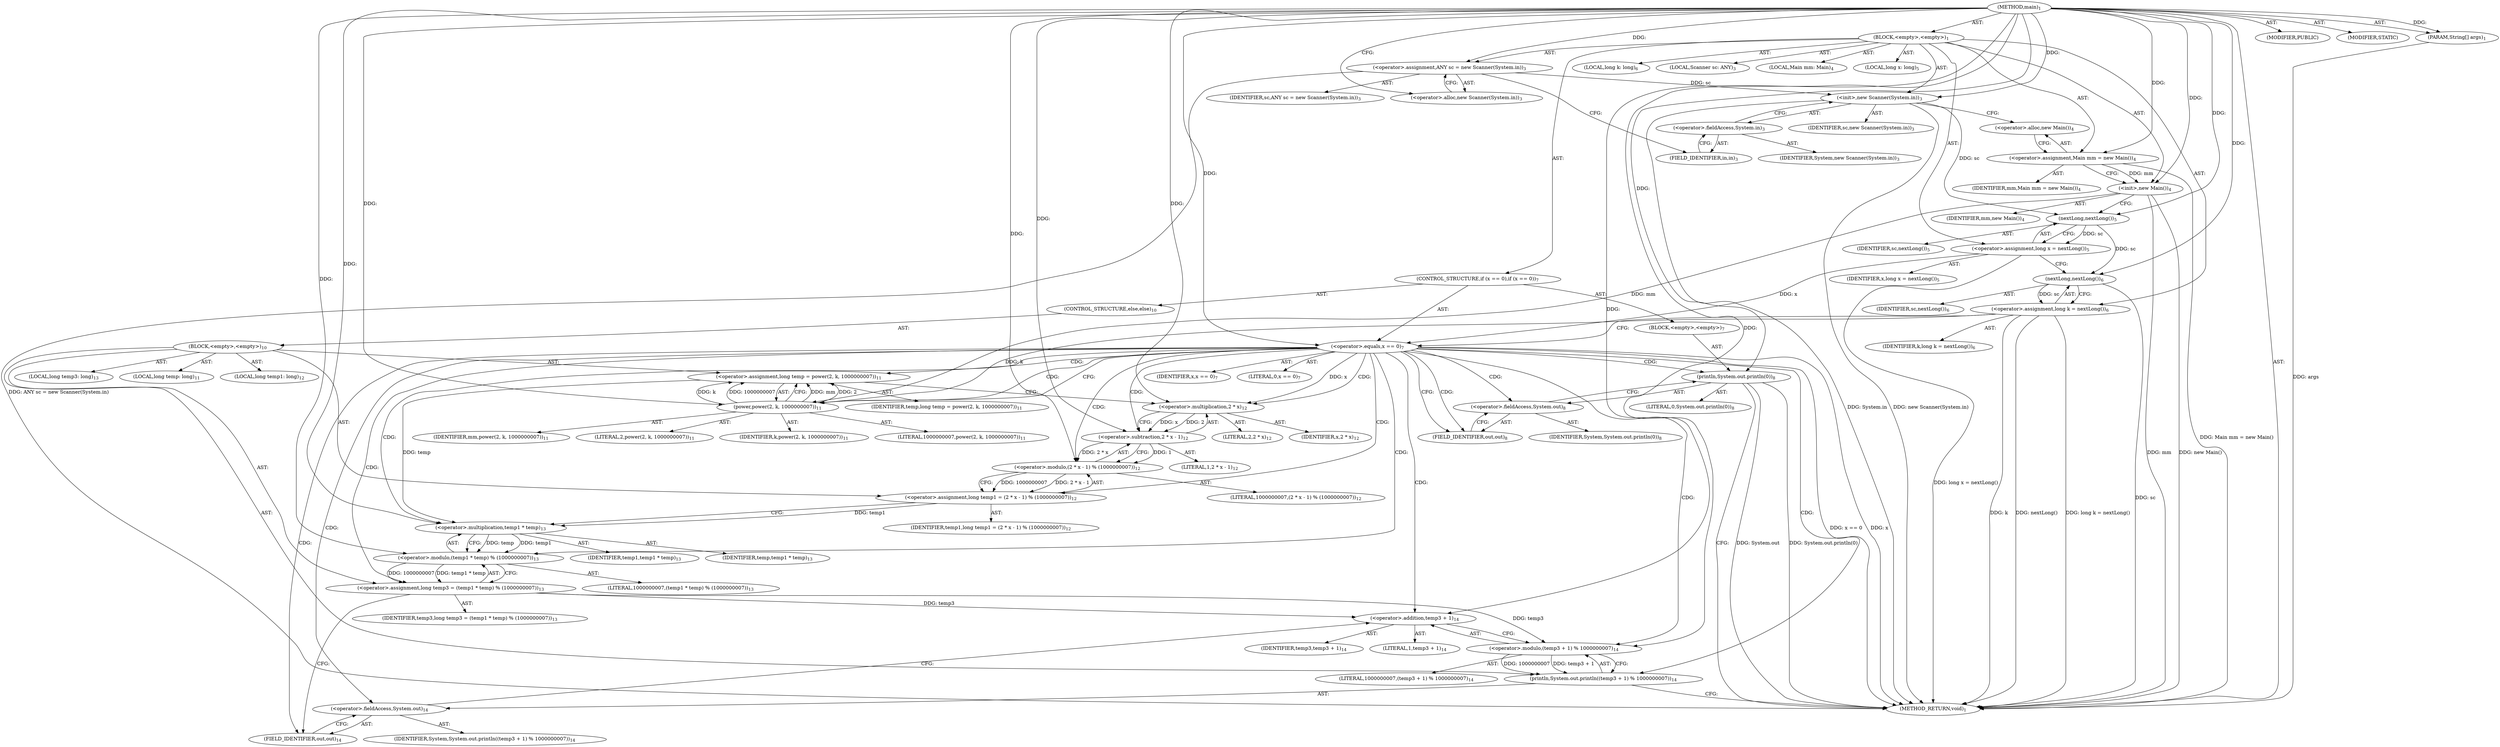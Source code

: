 digraph "main" {  
"21" [label = <(METHOD,main)<SUB>1</SUB>> ]
"22" [label = <(PARAM,String[] args)<SUB>1</SUB>> ]
"23" [label = <(BLOCK,&lt;empty&gt;,&lt;empty&gt;)<SUB>1</SUB>> ]
"4" [label = <(LOCAL,Scanner sc: ANY)<SUB>3</SUB>> ]
"24" [label = <(&lt;operator&gt;.assignment,ANY sc = new Scanner(System.in))<SUB>3</SUB>> ]
"25" [label = <(IDENTIFIER,sc,ANY sc = new Scanner(System.in))<SUB>3</SUB>> ]
"26" [label = <(&lt;operator&gt;.alloc,new Scanner(System.in))<SUB>3</SUB>> ]
"27" [label = <(&lt;init&gt;,new Scanner(System.in))<SUB>3</SUB>> ]
"3" [label = <(IDENTIFIER,sc,new Scanner(System.in))<SUB>3</SUB>> ]
"28" [label = <(&lt;operator&gt;.fieldAccess,System.in)<SUB>3</SUB>> ]
"29" [label = <(IDENTIFIER,System,new Scanner(System.in))<SUB>3</SUB>> ]
"30" [label = <(FIELD_IDENTIFIER,in,in)<SUB>3</SUB>> ]
"6" [label = <(LOCAL,Main mm: Main)<SUB>4</SUB>> ]
"31" [label = <(&lt;operator&gt;.assignment,Main mm = new Main())<SUB>4</SUB>> ]
"32" [label = <(IDENTIFIER,mm,Main mm = new Main())<SUB>4</SUB>> ]
"33" [label = <(&lt;operator&gt;.alloc,new Main())<SUB>4</SUB>> ]
"34" [label = <(&lt;init&gt;,new Main())<SUB>4</SUB>> ]
"5" [label = <(IDENTIFIER,mm,new Main())<SUB>4</SUB>> ]
"35" [label = <(LOCAL,long x: long)<SUB>5</SUB>> ]
"36" [label = <(&lt;operator&gt;.assignment,long x = nextLong())<SUB>5</SUB>> ]
"37" [label = <(IDENTIFIER,x,long x = nextLong())<SUB>5</SUB>> ]
"38" [label = <(nextLong,nextLong())<SUB>5</SUB>> ]
"39" [label = <(IDENTIFIER,sc,nextLong())<SUB>5</SUB>> ]
"40" [label = <(LOCAL,long k: long)<SUB>6</SUB>> ]
"41" [label = <(&lt;operator&gt;.assignment,long k = nextLong())<SUB>6</SUB>> ]
"42" [label = <(IDENTIFIER,k,long k = nextLong())<SUB>6</SUB>> ]
"43" [label = <(nextLong,nextLong())<SUB>6</SUB>> ]
"44" [label = <(IDENTIFIER,sc,nextLong())<SUB>6</SUB>> ]
"45" [label = <(CONTROL_STRUCTURE,if (x == 0),if (x == 0))<SUB>7</SUB>> ]
"46" [label = <(&lt;operator&gt;.equals,x == 0)<SUB>7</SUB>> ]
"47" [label = <(IDENTIFIER,x,x == 0)<SUB>7</SUB>> ]
"48" [label = <(LITERAL,0,x == 0)<SUB>7</SUB>> ]
"49" [label = <(BLOCK,&lt;empty&gt;,&lt;empty&gt;)<SUB>7</SUB>> ]
"50" [label = <(println,System.out.println(0))<SUB>8</SUB>> ]
"51" [label = <(&lt;operator&gt;.fieldAccess,System.out)<SUB>8</SUB>> ]
"52" [label = <(IDENTIFIER,System,System.out.println(0))<SUB>8</SUB>> ]
"53" [label = <(FIELD_IDENTIFIER,out,out)<SUB>8</SUB>> ]
"54" [label = <(LITERAL,0,System.out.println(0))<SUB>8</SUB>> ]
"55" [label = <(CONTROL_STRUCTURE,else,else)<SUB>10</SUB>> ]
"56" [label = <(BLOCK,&lt;empty&gt;,&lt;empty&gt;)<SUB>10</SUB>> ]
"57" [label = <(LOCAL,long temp: long)<SUB>11</SUB>> ]
"58" [label = <(&lt;operator&gt;.assignment,long temp = power(2, k, 1000000007))<SUB>11</SUB>> ]
"59" [label = <(IDENTIFIER,temp,long temp = power(2, k, 1000000007))<SUB>11</SUB>> ]
"60" [label = <(power,power(2, k, 1000000007))<SUB>11</SUB>> ]
"61" [label = <(IDENTIFIER,mm,power(2, k, 1000000007))<SUB>11</SUB>> ]
"62" [label = <(LITERAL,2,power(2, k, 1000000007))<SUB>11</SUB>> ]
"63" [label = <(IDENTIFIER,k,power(2, k, 1000000007))<SUB>11</SUB>> ]
"64" [label = <(LITERAL,1000000007,power(2, k, 1000000007))<SUB>11</SUB>> ]
"65" [label = <(LOCAL,long temp1: long)<SUB>12</SUB>> ]
"66" [label = <(&lt;operator&gt;.assignment,long temp1 = (2 * x - 1) % (1000000007))<SUB>12</SUB>> ]
"67" [label = <(IDENTIFIER,temp1,long temp1 = (2 * x - 1) % (1000000007))<SUB>12</SUB>> ]
"68" [label = <(&lt;operator&gt;.modulo,(2 * x - 1) % (1000000007))<SUB>12</SUB>> ]
"69" [label = <(&lt;operator&gt;.subtraction,2 * x - 1)<SUB>12</SUB>> ]
"70" [label = <(&lt;operator&gt;.multiplication,2 * x)<SUB>12</SUB>> ]
"71" [label = <(LITERAL,2,2 * x)<SUB>12</SUB>> ]
"72" [label = <(IDENTIFIER,x,2 * x)<SUB>12</SUB>> ]
"73" [label = <(LITERAL,1,2 * x - 1)<SUB>12</SUB>> ]
"74" [label = <(LITERAL,1000000007,(2 * x - 1) % (1000000007))<SUB>12</SUB>> ]
"75" [label = <(LOCAL,long temp3: long)<SUB>13</SUB>> ]
"76" [label = <(&lt;operator&gt;.assignment,long temp3 = (temp1 * temp) % (1000000007))<SUB>13</SUB>> ]
"77" [label = <(IDENTIFIER,temp3,long temp3 = (temp1 * temp) % (1000000007))<SUB>13</SUB>> ]
"78" [label = <(&lt;operator&gt;.modulo,(temp1 * temp) % (1000000007))<SUB>13</SUB>> ]
"79" [label = <(&lt;operator&gt;.multiplication,temp1 * temp)<SUB>13</SUB>> ]
"80" [label = <(IDENTIFIER,temp1,temp1 * temp)<SUB>13</SUB>> ]
"81" [label = <(IDENTIFIER,temp,temp1 * temp)<SUB>13</SUB>> ]
"82" [label = <(LITERAL,1000000007,(temp1 * temp) % (1000000007))<SUB>13</SUB>> ]
"83" [label = <(println,System.out.println((temp3 + 1) % 1000000007))<SUB>14</SUB>> ]
"84" [label = <(&lt;operator&gt;.fieldAccess,System.out)<SUB>14</SUB>> ]
"85" [label = <(IDENTIFIER,System,System.out.println((temp3 + 1) % 1000000007))<SUB>14</SUB>> ]
"86" [label = <(FIELD_IDENTIFIER,out,out)<SUB>14</SUB>> ]
"87" [label = <(&lt;operator&gt;.modulo,(temp3 + 1) % 1000000007)<SUB>14</SUB>> ]
"88" [label = <(&lt;operator&gt;.addition,temp3 + 1)<SUB>14</SUB>> ]
"89" [label = <(IDENTIFIER,temp3,temp3 + 1)<SUB>14</SUB>> ]
"90" [label = <(LITERAL,1,temp3 + 1)<SUB>14</SUB>> ]
"91" [label = <(LITERAL,1000000007,(temp3 + 1) % 1000000007)<SUB>14</SUB>> ]
"92" [label = <(MODIFIER,PUBLIC)> ]
"93" [label = <(MODIFIER,STATIC)> ]
"94" [label = <(METHOD_RETURN,void)<SUB>1</SUB>> ]
  "21" -> "22"  [ label = "AST: "] 
  "21" -> "23"  [ label = "AST: "] 
  "21" -> "92"  [ label = "AST: "] 
  "21" -> "93"  [ label = "AST: "] 
  "21" -> "94"  [ label = "AST: "] 
  "23" -> "4"  [ label = "AST: "] 
  "23" -> "24"  [ label = "AST: "] 
  "23" -> "27"  [ label = "AST: "] 
  "23" -> "6"  [ label = "AST: "] 
  "23" -> "31"  [ label = "AST: "] 
  "23" -> "34"  [ label = "AST: "] 
  "23" -> "35"  [ label = "AST: "] 
  "23" -> "36"  [ label = "AST: "] 
  "23" -> "40"  [ label = "AST: "] 
  "23" -> "41"  [ label = "AST: "] 
  "23" -> "45"  [ label = "AST: "] 
  "24" -> "25"  [ label = "AST: "] 
  "24" -> "26"  [ label = "AST: "] 
  "27" -> "3"  [ label = "AST: "] 
  "27" -> "28"  [ label = "AST: "] 
  "28" -> "29"  [ label = "AST: "] 
  "28" -> "30"  [ label = "AST: "] 
  "31" -> "32"  [ label = "AST: "] 
  "31" -> "33"  [ label = "AST: "] 
  "34" -> "5"  [ label = "AST: "] 
  "36" -> "37"  [ label = "AST: "] 
  "36" -> "38"  [ label = "AST: "] 
  "38" -> "39"  [ label = "AST: "] 
  "41" -> "42"  [ label = "AST: "] 
  "41" -> "43"  [ label = "AST: "] 
  "43" -> "44"  [ label = "AST: "] 
  "45" -> "46"  [ label = "AST: "] 
  "45" -> "49"  [ label = "AST: "] 
  "45" -> "55"  [ label = "AST: "] 
  "46" -> "47"  [ label = "AST: "] 
  "46" -> "48"  [ label = "AST: "] 
  "49" -> "50"  [ label = "AST: "] 
  "50" -> "51"  [ label = "AST: "] 
  "50" -> "54"  [ label = "AST: "] 
  "51" -> "52"  [ label = "AST: "] 
  "51" -> "53"  [ label = "AST: "] 
  "55" -> "56"  [ label = "AST: "] 
  "56" -> "57"  [ label = "AST: "] 
  "56" -> "58"  [ label = "AST: "] 
  "56" -> "65"  [ label = "AST: "] 
  "56" -> "66"  [ label = "AST: "] 
  "56" -> "75"  [ label = "AST: "] 
  "56" -> "76"  [ label = "AST: "] 
  "56" -> "83"  [ label = "AST: "] 
  "58" -> "59"  [ label = "AST: "] 
  "58" -> "60"  [ label = "AST: "] 
  "60" -> "61"  [ label = "AST: "] 
  "60" -> "62"  [ label = "AST: "] 
  "60" -> "63"  [ label = "AST: "] 
  "60" -> "64"  [ label = "AST: "] 
  "66" -> "67"  [ label = "AST: "] 
  "66" -> "68"  [ label = "AST: "] 
  "68" -> "69"  [ label = "AST: "] 
  "68" -> "74"  [ label = "AST: "] 
  "69" -> "70"  [ label = "AST: "] 
  "69" -> "73"  [ label = "AST: "] 
  "70" -> "71"  [ label = "AST: "] 
  "70" -> "72"  [ label = "AST: "] 
  "76" -> "77"  [ label = "AST: "] 
  "76" -> "78"  [ label = "AST: "] 
  "78" -> "79"  [ label = "AST: "] 
  "78" -> "82"  [ label = "AST: "] 
  "79" -> "80"  [ label = "AST: "] 
  "79" -> "81"  [ label = "AST: "] 
  "83" -> "84"  [ label = "AST: "] 
  "83" -> "87"  [ label = "AST: "] 
  "84" -> "85"  [ label = "AST: "] 
  "84" -> "86"  [ label = "AST: "] 
  "87" -> "88"  [ label = "AST: "] 
  "87" -> "91"  [ label = "AST: "] 
  "88" -> "89"  [ label = "AST: "] 
  "88" -> "90"  [ label = "AST: "] 
  "24" -> "30"  [ label = "CFG: "] 
  "27" -> "33"  [ label = "CFG: "] 
  "31" -> "34"  [ label = "CFG: "] 
  "34" -> "38"  [ label = "CFG: "] 
  "36" -> "43"  [ label = "CFG: "] 
  "41" -> "46"  [ label = "CFG: "] 
  "26" -> "24"  [ label = "CFG: "] 
  "28" -> "27"  [ label = "CFG: "] 
  "33" -> "31"  [ label = "CFG: "] 
  "38" -> "36"  [ label = "CFG: "] 
  "43" -> "41"  [ label = "CFG: "] 
  "46" -> "53"  [ label = "CFG: "] 
  "46" -> "60"  [ label = "CFG: "] 
  "30" -> "28"  [ label = "CFG: "] 
  "50" -> "94"  [ label = "CFG: "] 
  "51" -> "50"  [ label = "CFG: "] 
  "58" -> "70"  [ label = "CFG: "] 
  "66" -> "79"  [ label = "CFG: "] 
  "76" -> "86"  [ label = "CFG: "] 
  "83" -> "94"  [ label = "CFG: "] 
  "53" -> "51"  [ label = "CFG: "] 
  "60" -> "58"  [ label = "CFG: "] 
  "68" -> "66"  [ label = "CFG: "] 
  "78" -> "76"  [ label = "CFG: "] 
  "84" -> "88"  [ label = "CFG: "] 
  "87" -> "83"  [ label = "CFG: "] 
  "69" -> "68"  [ label = "CFG: "] 
  "79" -> "78"  [ label = "CFG: "] 
  "86" -> "84"  [ label = "CFG: "] 
  "88" -> "87"  [ label = "CFG: "] 
  "70" -> "69"  [ label = "CFG: "] 
  "21" -> "26"  [ label = "CFG: "] 
  "22" -> "94"  [ label = "DDG: args"] 
  "24" -> "94"  [ label = "DDG: ANY sc = new Scanner(System.in)"] 
  "27" -> "94"  [ label = "DDG: System.in"] 
  "27" -> "94"  [ label = "DDG: new Scanner(System.in)"] 
  "31" -> "94"  [ label = "DDG: Main mm = new Main()"] 
  "34" -> "94"  [ label = "DDG: mm"] 
  "34" -> "94"  [ label = "DDG: new Main()"] 
  "36" -> "94"  [ label = "DDG: long x = nextLong()"] 
  "41" -> "94"  [ label = "DDG: k"] 
  "43" -> "94"  [ label = "DDG: sc"] 
  "41" -> "94"  [ label = "DDG: nextLong()"] 
  "41" -> "94"  [ label = "DDG: long k = nextLong()"] 
  "46" -> "94"  [ label = "DDG: x"] 
  "46" -> "94"  [ label = "DDG: x == 0"] 
  "50" -> "94"  [ label = "DDG: System.out"] 
  "50" -> "94"  [ label = "DDG: System.out.println(0)"] 
  "21" -> "22"  [ label = "DDG: "] 
  "21" -> "24"  [ label = "DDG: "] 
  "21" -> "31"  [ label = "DDG: "] 
  "38" -> "36"  [ label = "DDG: sc"] 
  "43" -> "41"  [ label = "DDG: sc"] 
  "24" -> "27"  [ label = "DDG: sc"] 
  "21" -> "27"  [ label = "DDG: "] 
  "31" -> "34"  [ label = "DDG: mm"] 
  "21" -> "34"  [ label = "DDG: "] 
  "27" -> "38"  [ label = "DDG: sc"] 
  "21" -> "38"  [ label = "DDG: "] 
  "38" -> "43"  [ label = "DDG: sc"] 
  "21" -> "43"  [ label = "DDG: "] 
  "36" -> "46"  [ label = "DDG: x"] 
  "21" -> "46"  [ label = "DDG: "] 
  "21" -> "50"  [ label = "DDG: "] 
  "60" -> "58"  [ label = "DDG: mm"] 
  "60" -> "58"  [ label = "DDG: 2"] 
  "60" -> "58"  [ label = "DDG: k"] 
  "60" -> "58"  [ label = "DDG: 1000000007"] 
  "68" -> "66"  [ label = "DDG: 2 * x - 1"] 
  "68" -> "66"  [ label = "DDG: 1000000007"] 
  "78" -> "76"  [ label = "DDG: temp1 * temp"] 
  "78" -> "76"  [ label = "DDG: 1000000007"] 
  "87" -> "83"  [ label = "DDG: temp3 + 1"] 
  "87" -> "83"  [ label = "DDG: 1000000007"] 
  "34" -> "60"  [ label = "DDG: mm"] 
  "21" -> "60"  [ label = "DDG: "] 
  "41" -> "60"  [ label = "DDG: k"] 
  "69" -> "68"  [ label = "DDG: 2 * x"] 
  "69" -> "68"  [ label = "DDG: 1"] 
  "21" -> "68"  [ label = "DDG: "] 
  "79" -> "78"  [ label = "DDG: temp1"] 
  "79" -> "78"  [ label = "DDG: temp"] 
  "21" -> "78"  [ label = "DDG: "] 
  "76" -> "87"  [ label = "DDG: temp3"] 
  "21" -> "87"  [ label = "DDG: "] 
  "70" -> "69"  [ label = "DDG: 2"] 
  "70" -> "69"  [ label = "DDG: x"] 
  "21" -> "69"  [ label = "DDG: "] 
  "66" -> "79"  [ label = "DDG: temp1"] 
  "21" -> "79"  [ label = "DDG: "] 
  "58" -> "79"  [ label = "DDG: temp"] 
  "76" -> "88"  [ label = "DDG: temp3"] 
  "21" -> "88"  [ label = "DDG: "] 
  "21" -> "70"  [ label = "DDG: "] 
  "46" -> "70"  [ label = "DDG: x"] 
  "46" -> "58"  [ label = "CDG: "] 
  "46" -> "68"  [ label = "CDG: "] 
  "46" -> "60"  [ label = "CDG: "] 
  "46" -> "51"  [ label = "CDG: "] 
  "46" -> "83"  [ label = "CDG: "] 
  "46" -> "66"  [ label = "CDG: "] 
  "46" -> "84"  [ label = "CDG: "] 
  "46" -> "53"  [ label = "CDG: "] 
  "46" -> "69"  [ label = "CDG: "] 
  "46" -> "88"  [ label = "CDG: "] 
  "46" -> "70"  [ label = "CDG: "] 
  "46" -> "76"  [ label = "CDG: "] 
  "46" -> "50"  [ label = "CDG: "] 
  "46" -> "87"  [ label = "CDG: "] 
  "46" -> "78"  [ label = "CDG: "] 
  "46" -> "79"  [ label = "CDG: "] 
  "46" -> "86"  [ label = "CDG: "] 
}
